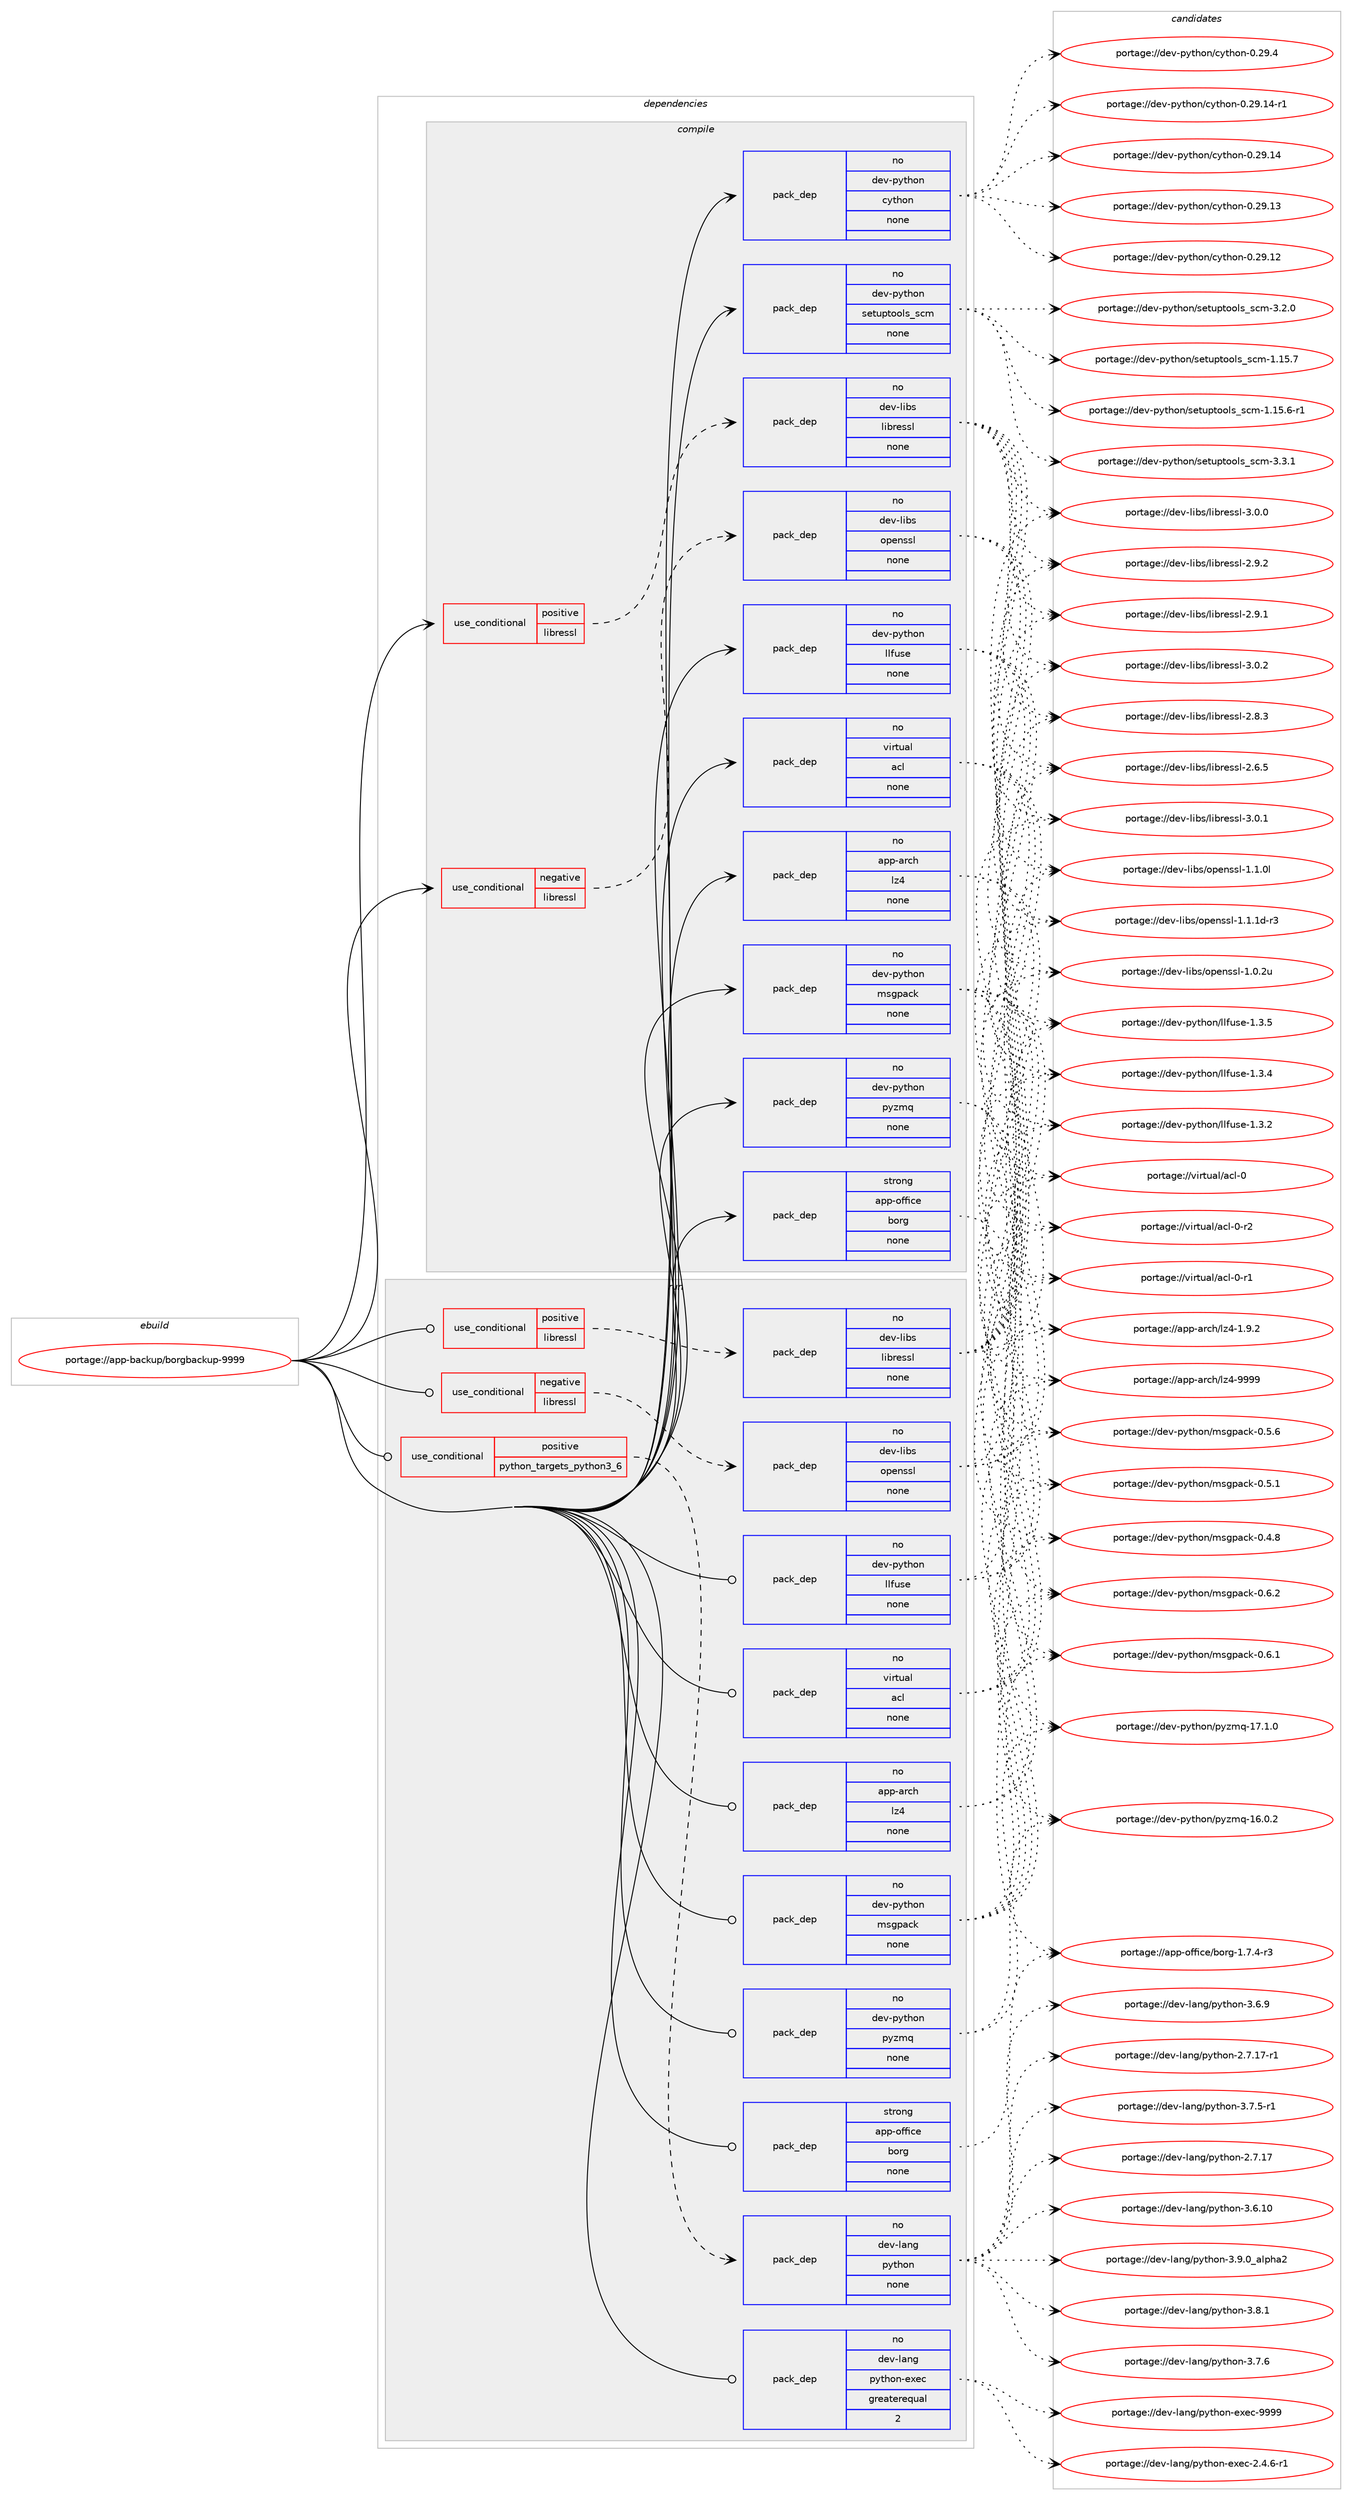 digraph prolog {

# *************
# Graph options
# *************

newrank=true;
concentrate=true;
compound=true;
graph [rankdir=LR,fontname=Helvetica,fontsize=10,ranksep=1.5];#, ranksep=2.5, nodesep=0.2];
edge  [arrowhead=vee];
node  [fontname=Helvetica,fontsize=10];

# **********
# The ebuild
# **********

subgraph cluster_leftcol {
color=gray;
label=<<i>ebuild</i>>;
id [label="portage://app-backup/borgbackup-9999", color=red, width=4, href="../app-backup/borgbackup-9999.svg"];
}

# ****************
# The dependencies
# ****************

subgraph cluster_midcol {
color=gray;
label=<<i>dependencies</i>>;
subgraph cluster_compile {
fillcolor="#eeeeee";
style=filled;
label=<<i>compile</i>>;
subgraph cond152193 {
dependency646222 [label=<<TABLE BORDER="0" CELLBORDER="1" CELLSPACING="0" CELLPADDING="4"><TR><TD ROWSPAN="3" CELLPADDING="10">use_conditional</TD></TR><TR><TD>negative</TD></TR><TR><TD>libressl</TD></TR></TABLE>>, shape=none, color=red];
subgraph pack485434 {
dependency646223 [label=<<TABLE BORDER="0" CELLBORDER="1" CELLSPACING="0" CELLPADDING="4" WIDTH="220"><TR><TD ROWSPAN="6" CELLPADDING="30">pack_dep</TD></TR><TR><TD WIDTH="110">no</TD></TR><TR><TD>dev-libs</TD></TR><TR><TD>openssl</TD></TR><TR><TD>none</TD></TR><TR><TD></TD></TR></TABLE>>, shape=none, color=blue];
}
dependency646222:e -> dependency646223:w [weight=20,style="dashed",arrowhead="vee"];
}
id:e -> dependency646222:w [weight=20,style="solid",arrowhead="vee"];
subgraph cond152194 {
dependency646224 [label=<<TABLE BORDER="0" CELLBORDER="1" CELLSPACING="0" CELLPADDING="4"><TR><TD ROWSPAN="3" CELLPADDING="10">use_conditional</TD></TR><TR><TD>positive</TD></TR><TR><TD>libressl</TD></TR></TABLE>>, shape=none, color=red];
subgraph pack485435 {
dependency646225 [label=<<TABLE BORDER="0" CELLBORDER="1" CELLSPACING="0" CELLPADDING="4" WIDTH="220"><TR><TD ROWSPAN="6" CELLPADDING="30">pack_dep</TD></TR><TR><TD WIDTH="110">no</TD></TR><TR><TD>dev-libs</TD></TR><TR><TD>libressl</TD></TR><TR><TD>none</TD></TR><TR><TD></TD></TR></TABLE>>, shape=none, color=blue];
}
dependency646224:e -> dependency646225:w [weight=20,style="dashed",arrowhead="vee"];
}
id:e -> dependency646224:w [weight=20,style="solid",arrowhead="vee"];
subgraph pack485436 {
dependency646226 [label=<<TABLE BORDER="0" CELLBORDER="1" CELLSPACING="0" CELLPADDING="4" WIDTH="220"><TR><TD ROWSPAN="6" CELLPADDING="30">pack_dep</TD></TR><TR><TD WIDTH="110">no</TD></TR><TR><TD>app-arch</TD></TR><TR><TD>lz4</TD></TR><TR><TD>none</TD></TR><TR><TD></TD></TR></TABLE>>, shape=none, color=blue];
}
id:e -> dependency646226:w [weight=20,style="solid",arrowhead="vee"];
subgraph pack485437 {
dependency646227 [label=<<TABLE BORDER="0" CELLBORDER="1" CELLSPACING="0" CELLPADDING="4" WIDTH="220"><TR><TD ROWSPAN="6" CELLPADDING="30">pack_dep</TD></TR><TR><TD WIDTH="110">no</TD></TR><TR><TD>dev-python</TD></TR><TR><TD>cython</TD></TR><TR><TD>none</TD></TR><TR><TD></TD></TR></TABLE>>, shape=none, color=blue];
}
id:e -> dependency646227:w [weight=20,style="solid",arrowhead="vee"];
subgraph pack485438 {
dependency646228 [label=<<TABLE BORDER="0" CELLBORDER="1" CELLSPACING="0" CELLPADDING="4" WIDTH="220"><TR><TD ROWSPAN="6" CELLPADDING="30">pack_dep</TD></TR><TR><TD WIDTH="110">no</TD></TR><TR><TD>dev-python</TD></TR><TR><TD>llfuse</TD></TR><TR><TD>none</TD></TR><TR><TD></TD></TR></TABLE>>, shape=none, color=blue];
}
id:e -> dependency646228:w [weight=20,style="solid",arrowhead="vee"];
subgraph pack485439 {
dependency646229 [label=<<TABLE BORDER="0" CELLBORDER="1" CELLSPACING="0" CELLPADDING="4" WIDTH="220"><TR><TD ROWSPAN="6" CELLPADDING="30">pack_dep</TD></TR><TR><TD WIDTH="110">no</TD></TR><TR><TD>dev-python</TD></TR><TR><TD>msgpack</TD></TR><TR><TD>none</TD></TR><TR><TD></TD></TR></TABLE>>, shape=none, color=blue];
}
id:e -> dependency646229:w [weight=20,style="solid",arrowhead="vee"];
subgraph pack485440 {
dependency646230 [label=<<TABLE BORDER="0" CELLBORDER="1" CELLSPACING="0" CELLPADDING="4" WIDTH="220"><TR><TD ROWSPAN="6" CELLPADDING="30">pack_dep</TD></TR><TR><TD WIDTH="110">no</TD></TR><TR><TD>dev-python</TD></TR><TR><TD>pyzmq</TD></TR><TR><TD>none</TD></TR><TR><TD></TD></TR></TABLE>>, shape=none, color=blue];
}
id:e -> dependency646230:w [weight=20,style="solid",arrowhead="vee"];
subgraph pack485441 {
dependency646231 [label=<<TABLE BORDER="0" CELLBORDER="1" CELLSPACING="0" CELLPADDING="4" WIDTH="220"><TR><TD ROWSPAN="6" CELLPADDING="30">pack_dep</TD></TR><TR><TD WIDTH="110">no</TD></TR><TR><TD>dev-python</TD></TR><TR><TD>setuptools_scm</TD></TR><TR><TD>none</TD></TR><TR><TD></TD></TR></TABLE>>, shape=none, color=blue];
}
id:e -> dependency646231:w [weight=20,style="solid",arrowhead="vee"];
subgraph pack485442 {
dependency646232 [label=<<TABLE BORDER="0" CELLBORDER="1" CELLSPACING="0" CELLPADDING="4" WIDTH="220"><TR><TD ROWSPAN="6" CELLPADDING="30">pack_dep</TD></TR><TR><TD WIDTH="110">no</TD></TR><TR><TD>virtual</TD></TR><TR><TD>acl</TD></TR><TR><TD>none</TD></TR><TR><TD></TD></TR></TABLE>>, shape=none, color=blue];
}
id:e -> dependency646232:w [weight=20,style="solid",arrowhead="vee"];
subgraph pack485443 {
dependency646233 [label=<<TABLE BORDER="0" CELLBORDER="1" CELLSPACING="0" CELLPADDING="4" WIDTH="220"><TR><TD ROWSPAN="6" CELLPADDING="30">pack_dep</TD></TR><TR><TD WIDTH="110">strong</TD></TR><TR><TD>app-office</TD></TR><TR><TD>borg</TD></TR><TR><TD>none</TD></TR><TR><TD></TD></TR></TABLE>>, shape=none, color=blue];
}
id:e -> dependency646233:w [weight=20,style="solid",arrowhead="vee"];
}
subgraph cluster_compileandrun {
fillcolor="#eeeeee";
style=filled;
label=<<i>compile and run</i>>;
}
subgraph cluster_run {
fillcolor="#eeeeee";
style=filled;
label=<<i>run</i>>;
subgraph cond152195 {
dependency646234 [label=<<TABLE BORDER="0" CELLBORDER="1" CELLSPACING="0" CELLPADDING="4"><TR><TD ROWSPAN="3" CELLPADDING="10">use_conditional</TD></TR><TR><TD>negative</TD></TR><TR><TD>libressl</TD></TR></TABLE>>, shape=none, color=red];
subgraph pack485444 {
dependency646235 [label=<<TABLE BORDER="0" CELLBORDER="1" CELLSPACING="0" CELLPADDING="4" WIDTH="220"><TR><TD ROWSPAN="6" CELLPADDING="30">pack_dep</TD></TR><TR><TD WIDTH="110">no</TD></TR><TR><TD>dev-libs</TD></TR><TR><TD>openssl</TD></TR><TR><TD>none</TD></TR><TR><TD></TD></TR></TABLE>>, shape=none, color=blue];
}
dependency646234:e -> dependency646235:w [weight=20,style="dashed",arrowhead="vee"];
}
id:e -> dependency646234:w [weight=20,style="solid",arrowhead="odot"];
subgraph cond152196 {
dependency646236 [label=<<TABLE BORDER="0" CELLBORDER="1" CELLSPACING="0" CELLPADDING="4"><TR><TD ROWSPAN="3" CELLPADDING="10">use_conditional</TD></TR><TR><TD>positive</TD></TR><TR><TD>libressl</TD></TR></TABLE>>, shape=none, color=red];
subgraph pack485445 {
dependency646237 [label=<<TABLE BORDER="0" CELLBORDER="1" CELLSPACING="0" CELLPADDING="4" WIDTH="220"><TR><TD ROWSPAN="6" CELLPADDING="30">pack_dep</TD></TR><TR><TD WIDTH="110">no</TD></TR><TR><TD>dev-libs</TD></TR><TR><TD>libressl</TD></TR><TR><TD>none</TD></TR><TR><TD></TD></TR></TABLE>>, shape=none, color=blue];
}
dependency646236:e -> dependency646237:w [weight=20,style="dashed",arrowhead="vee"];
}
id:e -> dependency646236:w [weight=20,style="solid",arrowhead="odot"];
subgraph cond152197 {
dependency646238 [label=<<TABLE BORDER="0" CELLBORDER="1" CELLSPACING="0" CELLPADDING="4"><TR><TD ROWSPAN="3" CELLPADDING="10">use_conditional</TD></TR><TR><TD>positive</TD></TR><TR><TD>python_targets_python3_6</TD></TR></TABLE>>, shape=none, color=red];
subgraph pack485446 {
dependency646239 [label=<<TABLE BORDER="0" CELLBORDER="1" CELLSPACING="0" CELLPADDING="4" WIDTH="220"><TR><TD ROWSPAN="6" CELLPADDING="30">pack_dep</TD></TR><TR><TD WIDTH="110">no</TD></TR><TR><TD>dev-lang</TD></TR><TR><TD>python</TD></TR><TR><TD>none</TD></TR><TR><TD></TD></TR></TABLE>>, shape=none, color=blue];
}
dependency646238:e -> dependency646239:w [weight=20,style="dashed",arrowhead="vee"];
}
id:e -> dependency646238:w [weight=20,style="solid",arrowhead="odot"];
subgraph pack485447 {
dependency646240 [label=<<TABLE BORDER="0" CELLBORDER="1" CELLSPACING="0" CELLPADDING="4" WIDTH="220"><TR><TD ROWSPAN="6" CELLPADDING="30">pack_dep</TD></TR><TR><TD WIDTH="110">no</TD></TR><TR><TD>app-arch</TD></TR><TR><TD>lz4</TD></TR><TR><TD>none</TD></TR><TR><TD></TD></TR></TABLE>>, shape=none, color=blue];
}
id:e -> dependency646240:w [weight=20,style="solid",arrowhead="odot"];
subgraph pack485448 {
dependency646241 [label=<<TABLE BORDER="0" CELLBORDER="1" CELLSPACING="0" CELLPADDING="4" WIDTH="220"><TR><TD ROWSPAN="6" CELLPADDING="30">pack_dep</TD></TR><TR><TD WIDTH="110">no</TD></TR><TR><TD>dev-lang</TD></TR><TR><TD>python-exec</TD></TR><TR><TD>greaterequal</TD></TR><TR><TD>2</TD></TR></TABLE>>, shape=none, color=blue];
}
id:e -> dependency646241:w [weight=20,style="solid",arrowhead="odot"];
subgraph pack485449 {
dependency646242 [label=<<TABLE BORDER="0" CELLBORDER="1" CELLSPACING="0" CELLPADDING="4" WIDTH="220"><TR><TD ROWSPAN="6" CELLPADDING="30">pack_dep</TD></TR><TR><TD WIDTH="110">no</TD></TR><TR><TD>dev-python</TD></TR><TR><TD>llfuse</TD></TR><TR><TD>none</TD></TR><TR><TD></TD></TR></TABLE>>, shape=none, color=blue];
}
id:e -> dependency646242:w [weight=20,style="solid",arrowhead="odot"];
subgraph pack485450 {
dependency646243 [label=<<TABLE BORDER="0" CELLBORDER="1" CELLSPACING="0" CELLPADDING="4" WIDTH="220"><TR><TD ROWSPAN="6" CELLPADDING="30">pack_dep</TD></TR><TR><TD WIDTH="110">no</TD></TR><TR><TD>dev-python</TD></TR><TR><TD>msgpack</TD></TR><TR><TD>none</TD></TR><TR><TD></TD></TR></TABLE>>, shape=none, color=blue];
}
id:e -> dependency646243:w [weight=20,style="solid",arrowhead="odot"];
subgraph pack485451 {
dependency646244 [label=<<TABLE BORDER="0" CELLBORDER="1" CELLSPACING="0" CELLPADDING="4" WIDTH="220"><TR><TD ROWSPAN="6" CELLPADDING="30">pack_dep</TD></TR><TR><TD WIDTH="110">no</TD></TR><TR><TD>dev-python</TD></TR><TR><TD>pyzmq</TD></TR><TR><TD>none</TD></TR><TR><TD></TD></TR></TABLE>>, shape=none, color=blue];
}
id:e -> dependency646244:w [weight=20,style="solid",arrowhead="odot"];
subgraph pack485452 {
dependency646245 [label=<<TABLE BORDER="0" CELLBORDER="1" CELLSPACING="0" CELLPADDING="4" WIDTH="220"><TR><TD ROWSPAN="6" CELLPADDING="30">pack_dep</TD></TR><TR><TD WIDTH="110">no</TD></TR><TR><TD>virtual</TD></TR><TR><TD>acl</TD></TR><TR><TD>none</TD></TR><TR><TD></TD></TR></TABLE>>, shape=none, color=blue];
}
id:e -> dependency646245:w [weight=20,style="solid",arrowhead="odot"];
subgraph pack485453 {
dependency646246 [label=<<TABLE BORDER="0" CELLBORDER="1" CELLSPACING="0" CELLPADDING="4" WIDTH="220"><TR><TD ROWSPAN="6" CELLPADDING="30">pack_dep</TD></TR><TR><TD WIDTH="110">strong</TD></TR><TR><TD>app-office</TD></TR><TR><TD>borg</TD></TR><TR><TD>none</TD></TR><TR><TD></TD></TR></TABLE>>, shape=none, color=blue];
}
id:e -> dependency646246:w [weight=20,style="solid",arrowhead="odot"];
}
}

# **************
# The candidates
# **************

subgraph cluster_choices {
rank=same;
color=gray;
label=<<i>candidates</i>>;

subgraph choice485434 {
color=black;
nodesep=1;
choice1001011184510810598115471111121011101151151084549464946491004511451 [label="portage://dev-libs/openssl-1.1.1d-r3", color=red, width=4,href="../dev-libs/openssl-1.1.1d-r3.svg"];
choice100101118451081059811547111112101110115115108454946494648108 [label="portage://dev-libs/openssl-1.1.0l", color=red, width=4,href="../dev-libs/openssl-1.1.0l.svg"];
choice100101118451081059811547111112101110115115108454946484650117 [label="portage://dev-libs/openssl-1.0.2u", color=red, width=4,href="../dev-libs/openssl-1.0.2u.svg"];
dependency646223:e -> choice1001011184510810598115471111121011101151151084549464946491004511451:w [style=dotted,weight="100"];
dependency646223:e -> choice100101118451081059811547111112101110115115108454946494648108:w [style=dotted,weight="100"];
dependency646223:e -> choice100101118451081059811547111112101110115115108454946484650117:w [style=dotted,weight="100"];
}
subgraph choice485435 {
color=black;
nodesep=1;
choice10010111845108105981154710810598114101115115108455146484650 [label="portage://dev-libs/libressl-3.0.2", color=red, width=4,href="../dev-libs/libressl-3.0.2.svg"];
choice10010111845108105981154710810598114101115115108455146484649 [label="portage://dev-libs/libressl-3.0.1", color=red, width=4,href="../dev-libs/libressl-3.0.1.svg"];
choice10010111845108105981154710810598114101115115108455146484648 [label="portage://dev-libs/libressl-3.0.0", color=red, width=4,href="../dev-libs/libressl-3.0.0.svg"];
choice10010111845108105981154710810598114101115115108455046574650 [label="portage://dev-libs/libressl-2.9.2", color=red, width=4,href="../dev-libs/libressl-2.9.2.svg"];
choice10010111845108105981154710810598114101115115108455046574649 [label="portage://dev-libs/libressl-2.9.1", color=red, width=4,href="../dev-libs/libressl-2.9.1.svg"];
choice10010111845108105981154710810598114101115115108455046564651 [label="portage://dev-libs/libressl-2.8.3", color=red, width=4,href="../dev-libs/libressl-2.8.3.svg"];
choice10010111845108105981154710810598114101115115108455046544653 [label="portage://dev-libs/libressl-2.6.5", color=red, width=4,href="../dev-libs/libressl-2.6.5.svg"];
dependency646225:e -> choice10010111845108105981154710810598114101115115108455146484650:w [style=dotted,weight="100"];
dependency646225:e -> choice10010111845108105981154710810598114101115115108455146484649:w [style=dotted,weight="100"];
dependency646225:e -> choice10010111845108105981154710810598114101115115108455146484648:w [style=dotted,weight="100"];
dependency646225:e -> choice10010111845108105981154710810598114101115115108455046574650:w [style=dotted,weight="100"];
dependency646225:e -> choice10010111845108105981154710810598114101115115108455046574649:w [style=dotted,weight="100"];
dependency646225:e -> choice10010111845108105981154710810598114101115115108455046564651:w [style=dotted,weight="100"];
dependency646225:e -> choice10010111845108105981154710810598114101115115108455046544653:w [style=dotted,weight="100"];
}
subgraph choice485436 {
color=black;
nodesep=1;
choice9711211245971149910447108122524557575757 [label="portage://app-arch/lz4-9999", color=red, width=4,href="../app-arch/lz4-9999.svg"];
choice971121124597114991044710812252454946574650 [label="portage://app-arch/lz4-1.9.2", color=red, width=4,href="../app-arch/lz4-1.9.2.svg"];
dependency646226:e -> choice9711211245971149910447108122524557575757:w [style=dotted,weight="100"];
dependency646226:e -> choice971121124597114991044710812252454946574650:w [style=dotted,weight="100"];
}
subgraph choice485437 {
color=black;
nodesep=1;
choice10010111845112121116104111110479912111610411111045484650574652 [label="portage://dev-python/cython-0.29.4", color=red, width=4,href="../dev-python/cython-0.29.4.svg"];
choice10010111845112121116104111110479912111610411111045484650574649524511449 [label="portage://dev-python/cython-0.29.14-r1", color=red, width=4,href="../dev-python/cython-0.29.14-r1.svg"];
choice1001011184511212111610411111047991211161041111104548465057464952 [label="portage://dev-python/cython-0.29.14", color=red, width=4,href="../dev-python/cython-0.29.14.svg"];
choice1001011184511212111610411111047991211161041111104548465057464951 [label="portage://dev-python/cython-0.29.13", color=red, width=4,href="../dev-python/cython-0.29.13.svg"];
choice1001011184511212111610411111047991211161041111104548465057464950 [label="portage://dev-python/cython-0.29.12", color=red, width=4,href="../dev-python/cython-0.29.12.svg"];
dependency646227:e -> choice10010111845112121116104111110479912111610411111045484650574652:w [style=dotted,weight="100"];
dependency646227:e -> choice10010111845112121116104111110479912111610411111045484650574649524511449:w [style=dotted,weight="100"];
dependency646227:e -> choice1001011184511212111610411111047991211161041111104548465057464952:w [style=dotted,weight="100"];
dependency646227:e -> choice1001011184511212111610411111047991211161041111104548465057464951:w [style=dotted,weight="100"];
dependency646227:e -> choice1001011184511212111610411111047991211161041111104548465057464950:w [style=dotted,weight="100"];
}
subgraph choice485438 {
color=black;
nodesep=1;
choice1001011184511212111610411111047108108102117115101454946514653 [label="portage://dev-python/llfuse-1.3.5", color=red, width=4,href="../dev-python/llfuse-1.3.5.svg"];
choice1001011184511212111610411111047108108102117115101454946514652 [label="portage://dev-python/llfuse-1.3.4", color=red, width=4,href="../dev-python/llfuse-1.3.4.svg"];
choice1001011184511212111610411111047108108102117115101454946514650 [label="portage://dev-python/llfuse-1.3.2", color=red, width=4,href="../dev-python/llfuse-1.3.2.svg"];
dependency646228:e -> choice1001011184511212111610411111047108108102117115101454946514653:w [style=dotted,weight="100"];
dependency646228:e -> choice1001011184511212111610411111047108108102117115101454946514652:w [style=dotted,weight="100"];
dependency646228:e -> choice1001011184511212111610411111047108108102117115101454946514650:w [style=dotted,weight="100"];
}
subgraph choice485439 {
color=black;
nodesep=1;
choice10010111845112121116104111110471091151031129799107454846544650 [label="portage://dev-python/msgpack-0.6.2", color=red, width=4,href="../dev-python/msgpack-0.6.2.svg"];
choice10010111845112121116104111110471091151031129799107454846544649 [label="portage://dev-python/msgpack-0.6.1", color=red, width=4,href="../dev-python/msgpack-0.6.1.svg"];
choice10010111845112121116104111110471091151031129799107454846534654 [label="portage://dev-python/msgpack-0.5.6", color=red, width=4,href="../dev-python/msgpack-0.5.6.svg"];
choice10010111845112121116104111110471091151031129799107454846534649 [label="portage://dev-python/msgpack-0.5.1", color=red, width=4,href="../dev-python/msgpack-0.5.1.svg"];
choice10010111845112121116104111110471091151031129799107454846524656 [label="portage://dev-python/msgpack-0.4.8", color=red, width=4,href="../dev-python/msgpack-0.4.8.svg"];
dependency646229:e -> choice10010111845112121116104111110471091151031129799107454846544650:w [style=dotted,weight="100"];
dependency646229:e -> choice10010111845112121116104111110471091151031129799107454846544649:w [style=dotted,weight="100"];
dependency646229:e -> choice10010111845112121116104111110471091151031129799107454846534654:w [style=dotted,weight="100"];
dependency646229:e -> choice10010111845112121116104111110471091151031129799107454846534649:w [style=dotted,weight="100"];
dependency646229:e -> choice10010111845112121116104111110471091151031129799107454846524656:w [style=dotted,weight="100"];
}
subgraph choice485440 {
color=black;
nodesep=1;
choice100101118451121211161041111104711212112210911345495546494648 [label="portage://dev-python/pyzmq-17.1.0", color=red, width=4,href="../dev-python/pyzmq-17.1.0.svg"];
choice100101118451121211161041111104711212112210911345495446484650 [label="portage://dev-python/pyzmq-16.0.2", color=red, width=4,href="../dev-python/pyzmq-16.0.2.svg"];
dependency646230:e -> choice100101118451121211161041111104711212112210911345495546494648:w [style=dotted,weight="100"];
dependency646230:e -> choice100101118451121211161041111104711212112210911345495446484650:w [style=dotted,weight="100"];
}
subgraph choice485441 {
color=black;
nodesep=1;
choice10010111845112121116104111110471151011161171121161111111081159511599109455146514649 [label="portage://dev-python/setuptools_scm-3.3.1", color=red, width=4,href="../dev-python/setuptools_scm-3.3.1.svg"];
choice10010111845112121116104111110471151011161171121161111111081159511599109455146504648 [label="portage://dev-python/setuptools_scm-3.2.0", color=red, width=4,href="../dev-python/setuptools_scm-3.2.0.svg"];
choice1001011184511212111610411111047115101116117112116111111108115951159910945494649534655 [label="portage://dev-python/setuptools_scm-1.15.7", color=red, width=4,href="../dev-python/setuptools_scm-1.15.7.svg"];
choice10010111845112121116104111110471151011161171121161111111081159511599109454946495346544511449 [label="portage://dev-python/setuptools_scm-1.15.6-r1", color=red, width=4,href="../dev-python/setuptools_scm-1.15.6-r1.svg"];
dependency646231:e -> choice10010111845112121116104111110471151011161171121161111111081159511599109455146514649:w [style=dotted,weight="100"];
dependency646231:e -> choice10010111845112121116104111110471151011161171121161111111081159511599109455146504648:w [style=dotted,weight="100"];
dependency646231:e -> choice1001011184511212111610411111047115101116117112116111111108115951159910945494649534655:w [style=dotted,weight="100"];
dependency646231:e -> choice10010111845112121116104111110471151011161171121161111111081159511599109454946495346544511449:w [style=dotted,weight="100"];
}
subgraph choice485442 {
color=black;
nodesep=1;
choice1181051141161179710847979910845484511450 [label="portage://virtual/acl-0-r2", color=red, width=4,href="../virtual/acl-0-r2.svg"];
choice1181051141161179710847979910845484511449 [label="portage://virtual/acl-0-r1", color=red, width=4,href="../virtual/acl-0-r1.svg"];
choice118105114116117971084797991084548 [label="portage://virtual/acl-0", color=red, width=4,href="../virtual/acl-0.svg"];
dependency646232:e -> choice1181051141161179710847979910845484511450:w [style=dotted,weight="100"];
dependency646232:e -> choice1181051141161179710847979910845484511449:w [style=dotted,weight="100"];
dependency646232:e -> choice118105114116117971084797991084548:w [style=dotted,weight="100"];
}
subgraph choice485443 {
color=black;
nodesep=1;
choice97112112451111021021059910147981111141034549465546524511451 [label="portage://app-office/borg-1.7.4-r3", color=red, width=4,href="../app-office/borg-1.7.4-r3.svg"];
dependency646233:e -> choice97112112451111021021059910147981111141034549465546524511451:w [style=dotted,weight="100"];
}
subgraph choice485444 {
color=black;
nodesep=1;
choice1001011184510810598115471111121011101151151084549464946491004511451 [label="portage://dev-libs/openssl-1.1.1d-r3", color=red, width=4,href="../dev-libs/openssl-1.1.1d-r3.svg"];
choice100101118451081059811547111112101110115115108454946494648108 [label="portage://dev-libs/openssl-1.1.0l", color=red, width=4,href="../dev-libs/openssl-1.1.0l.svg"];
choice100101118451081059811547111112101110115115108454946484650117 [label="portage://dev-libs/openssl-1.0.2u", color=red, width=4,href="../dev-libs/openssl-1.0.2u.svg"];
dependency646235:e -> choice1001011184510810598115471111121011101151151084549464946491004511451:w [style=dotted,weight="100"];
dependency646235:e -> choice100101118451081059811547111112101110115115108454946494648108:w [style=dotted,weight="100"];
dependency646235:e -> choice100101118451081059811547111112101110115115108454946484650117:w [style=dotted,weight="100"];
}
subgraph choice485445 {
color=black;
nodesep=1;
choice10010111845108105981154710810598114101115115108455146484650 [label="portage://dev-libs/libressl-3.0.2", color=red, width=4,href="../dev-libs/libressl-3.0.2.svg"];
choice10010111845108105981154710810598114101115115108455146484649 [label="portage://dev-libs/libressl-3.0.1", color=red, width=4,href="../dev-libs/libressl-3.0.1.svg"];
choice10010111845108105981154710810598114101115115108455146484648 [label="portage://dev-libs/libressl-3.0.0", color=red, width=4,href="../dev-libs/libressl-3.0.0.svg"];
choice10010111845108105981154710810598114101115115108455046574650 [label="portage://dev-libs/libressl-2.9.2", color=red, width=4,href="../dev-libs/libressl-2.9.2.svg"];
choice10010111845108105981154710810598114101115115108455046574649 [label="portage://dev-libs/libressl-2.9.1", color=red, width=4,href="../dev-libs/libressl-2.9.1.svg"];
choice10010111845108105981154710810598114101115115108455046564651 [label="portage://dev-libs/libressl-2.8.3", color=red, width=4,href="../dev-libs/libressl-2.8.3.svg"];
choice10010111845108105981154710810598114101115115108455046544653 [label="portage://dev-libs/libressl-2.6.5", color=red, width=4,href="../dev-libs/libressl-2.6.5.svg"];
dependency646237:e -> choice10010111845108105981154710810598114101115115108455146484650:w [style=dotted,weight="100"];
dependency646237:e -> choice10010111845108105981154710810598114101115115108455146484649:w [style=dotted,weight="100"];
dependency646237:e -> choice10010111845108105981154710810598114101115115108455146484648:w [style=dotted,weight="100"];
dependency646237:e -> choice10010111845108105981154710810598114101115115108455046574650:w [style=dotted,weight="100"];
dependency646237:e -> choice10010111845108105981154710810598114101115115108455046574649:w [style=dotted,weight="100"];
dependency646237:e -> choice10010111845108105981154710810598114101115115108455046564651:w [style=dotted,weight="100"];
dependency646237:e -> choice10010111845108105981154710810598114101115115108455046544653:w [style=dotted,weight="100"];
}
subgraph choice485446 {
color=black;
nodesep=1;
choice10010111845108971101034711212111610411111045514657464895971081121049750 [label="portage://dev-lang/python-3.9.0_alpha2", color=red, width=4,href="../dev-lang/python-3.9.0_alpha2.svg"];
choice100101118451089711010347112121116104111110455146564649 [label="portage://dev-lang/python-3.8.1", color=red, width=4,href="../dev-lang/python-3.8.1.svg"];
choice100101118451089711010347112121116104111110455146554654 [label="portage://dev-lang/python-3.7.6", color=red, width=4,href="../dev-lang/python-3.7.6.svg"];
choice1001011184510897110103471121211161041111104551465546534511449 [label="portage://dev-lang/python-3.7.5-r1", color=red, width=4,href="../dev-lang/python-3.7.5-r1.svg"];
choice100101118451089711010347112121116104111110455146544657 [label="portage://dev-lang/python-3.6.9", color=red, width=4,href="../dev-lang/python-3.6.9.svg"];
choice10010111845108971101034711212111610411111045514654464948 [label="portage://dev-lang/python-3.6.10", color=red, width=4,href="../dev-lang/python-3.6.10.svg"];
choice100101118451089711010347112121116104111110455046554649554511449 [label="portage://dev-lang/python-2.7.17-r1", color=red, width=4,href="../dev-lang/python-2.7.17-r1.svg"];
choice10010111845108971101034711212111610411111045504655464955 [label="portage://dev-lang/python-2.7.17", color=red, width=4,href="../dev-lang/python-2.7.17.svg"];
dependency646239:e -> choice10010111845108971101034711212111610411111045514657464895971081121049750:w [style=dotted,weight="100"];
dependency646239:e -> choice100101118451089711010347112121116104111110455146564649:w [style=dotted,weight="100"];
dependency646239:e -> choice100101118451089711010347112121116104111110455146554654:w [style=dotted,weight="100"];
dependency646239:e -> choice1001011184510897110103471121211161041111104551465546534511449:w [style=dotted,weight="100"];
dependency646239:e -> choice100101118451089711010347112121116104111110455146544657:w [style=dotted,weight="100"];
dependency646239:e -> choice10010111845108971101034711212111610411111045514654464948:w [style=dotted,weight="100"];
dependency646239:e -> choice100101118451089711010347112121116104111110455046554649554511449:w [style=dotted,weight="100"];
dependency646239:e -> choice10010111845108971101034711212111610411111045504655464955:w [style=dotted,weight="100"];
}
subgraph choice485447 {
color=black;
nodesep=1;
choice9711211245971149910447108122524557575757 [label="portage://app-arch/lz4-9999", color=red, width=4,href="../app-arch/lz4-9999.svg"];
choice971121124597114991044710812252454946574650 [label="portage://app-arch/lz4-1.9.2", color=red, width=4,href="../app-arch/lz4-1.9.2.svg"];
dependency646240:e -> choice9711211245971149910447108122524557575757:w [style=dotted,weight="100"];
dependency646240:e -> choice971121124597114991044710812252454946574650:w [style=dotted,weight="100"];
}
subgraph choice485448 {
color=black;
nodesep=1;
choice10010111845108971101034711212111610411111045101120101994557575757 [label="portage://dev-lang/python-exec-9999", color=red, width=4,href="../dev-lang/python-exec-9999.svg"];
choice10010111845108971101034711212111610411111045101120101994550465246544511449 [label="portage://dev-lang/python-exec-2.4.6-r1", color=red, width=4,href="../dev-lang/python-exec-2.4.6-r1.svg"];
dependency646241:e -> choice10010111845108971101034711212111610411111045101120101994557575757:w [style=dotted,weight="100"];
dependency646241:e -> choice10010111845108971101034711212111610411111045101120101994550465246544511449:w [style=dotted,weight="100"];
}
subgraph choice485449 {
color=black;
nodesep=1;
choice1001011184511212111610411111047108108102117115101454946514653 [label="portage://dev-python/llfuse-1.3.5", color=red, width=4,href="../dev-python/llfuse-1.3.5.svg"];
choice1001011184511212111610411111047108108102117115101454946514652 [label="portage://dev-python/llfuse-1.3.4", color=red, width=4,href="../dev-python/llfuse-1.3.4.svg"];
choice1001011184511212111610411111047108108102117115101454946514650 [label="portage://dev-python/llfuse-1.3.2", color=red, width=4,href="../dev-python/llfuse-1.3.2.svg"];
dependency646242:e -> choice1001011184511212111610411111047108108102117115101454946514653:w [style=dotted,weight="100"];
dependency646242:e -> choice1001011184511212111610411111047108108102117115101454946514652:w [style=dotted,weight="100"];
dependency646242:e -> choice1001011184511212111610411111047108108102117115101454946514650:w [style=dotted,weight="100"];
}
subgraph choice485450 {
color=black;
nodesep=1;
choice10010111845112121116104111110471091151031129799107454846544650 [label="portage://dev-python/msgpack-0.6.2", color=red, width=4,href="../dev-python/msgpack-0.6.2.svg"];
choice10010111845112121116104111110471091151031129799107454846544649 [label="portage://dev-python/msgpack-0.6.1", color=red, width=4,href="../dev-python/msgpack-0.6.1.svg"];
choice10010111845112121116104111110471091151031129799107454846534654 [label="portage://dev-python/msgpack-0.5.6", color=red, width=4,href="../dev-python/msgpack-0.5.6.svg"];
choice10010111845112121116104111110471091151031129799107454846534649 [label="portage://dev-python/msgpack-0.5.1", color=red, width=4,href="../dev-python/msgpack-0.5.1.svg"];
choice10010111845112121116104111110471091151031129799107454846524656 [label="portage://dev-python/msgpack-0.4.8", color=red, width=4,href="../dev-python/msgpack-0.4.8.svg"];
dependency646243:e -> choice10010111845112121116104111110471091151031129799107454846544650:w [style=dotted,weight="100"];
dependency646243:e -> choice10010111845112121116104111110471091151031129799107454846544649:w [style=dotted,weight="100"];
dependency646243:e -> choice10010111845112121116104111110471091151031129799107454846534654:w [style=dotted,weight="100"];
dependency646243:e -> choice10010111845112121116104111110471091151031129799107454846534649:w [style=dotted,weight="100"];
dependency646243:e -> choice10010111845112121116104111110471091151031129799107454846524656:w [style=dotted,weight="100"];
}
subgraph choice485451 {
color=black;
nodesep=1;
choice100101118451121211161041111104711212112210911345495546494648 [label="portage://dev-python/pyzmq-17.1.0", color=red, width=4,href="../dev-python/pyzmq-17.1.0.svg"];
choice100101118451121211161041111104711212112210911345495446484650 [label="portage://dev-python/pyzmq-16.0.2", color=red, width=4,href="../dev-python/pyzmq-16.0.2.svg"];
dependency646244:e -> choice100101118451121211161041111104711212112210911345495546494648:w [style=dotted,weight="100"];
dependency646244:e -> choice100101118451121211161041111104711212112210911345495446484650:w [style=dotted,weight="100"];
}
subgraph choice485452 {
color=black;
nodesep=1;
choice1181051141161179710847979910845484511450 [label="portage://virtual/acl-0-r2", color=red, width=4,href="../virtual/acl-0-r2.svg"];
choice1181051141161179710847979910845484511449 [label="portage://virtual/acl-0-r1", color=red, width=4,href="../virtual/acl-0-r1.svg"];
choice118105114116117971084797991084548 [label="portage://virtual/acl-0", color=red, width=4,href="../virtual/acl-0.svg"];
dependency646245:e -> choice1181051141161179710847979910845484511450:w [style=dotted,weight="100"];
dependency646245:e -> choice1181051141161179710847979910845484511449:w [style=dotted,weight="100"];
dependency646245:e -> choice118105114116117971084797991084548:w [style=dotted,weight="100"];
}
subgraph choice485453 {
color=black;
nodesep=1;
choice97112112451111021021059910147981111141034549465546524511451 [label="portage://app-office/borg-1.7.4-r3", color=red, width=4,href="../app-office/borg-1.7.4-r3.svg"];
dependency646246:e -> choice97112112451111021021059910147981111141034549465546524511451:w [style=dotted,weight="100"];
}
}

}
